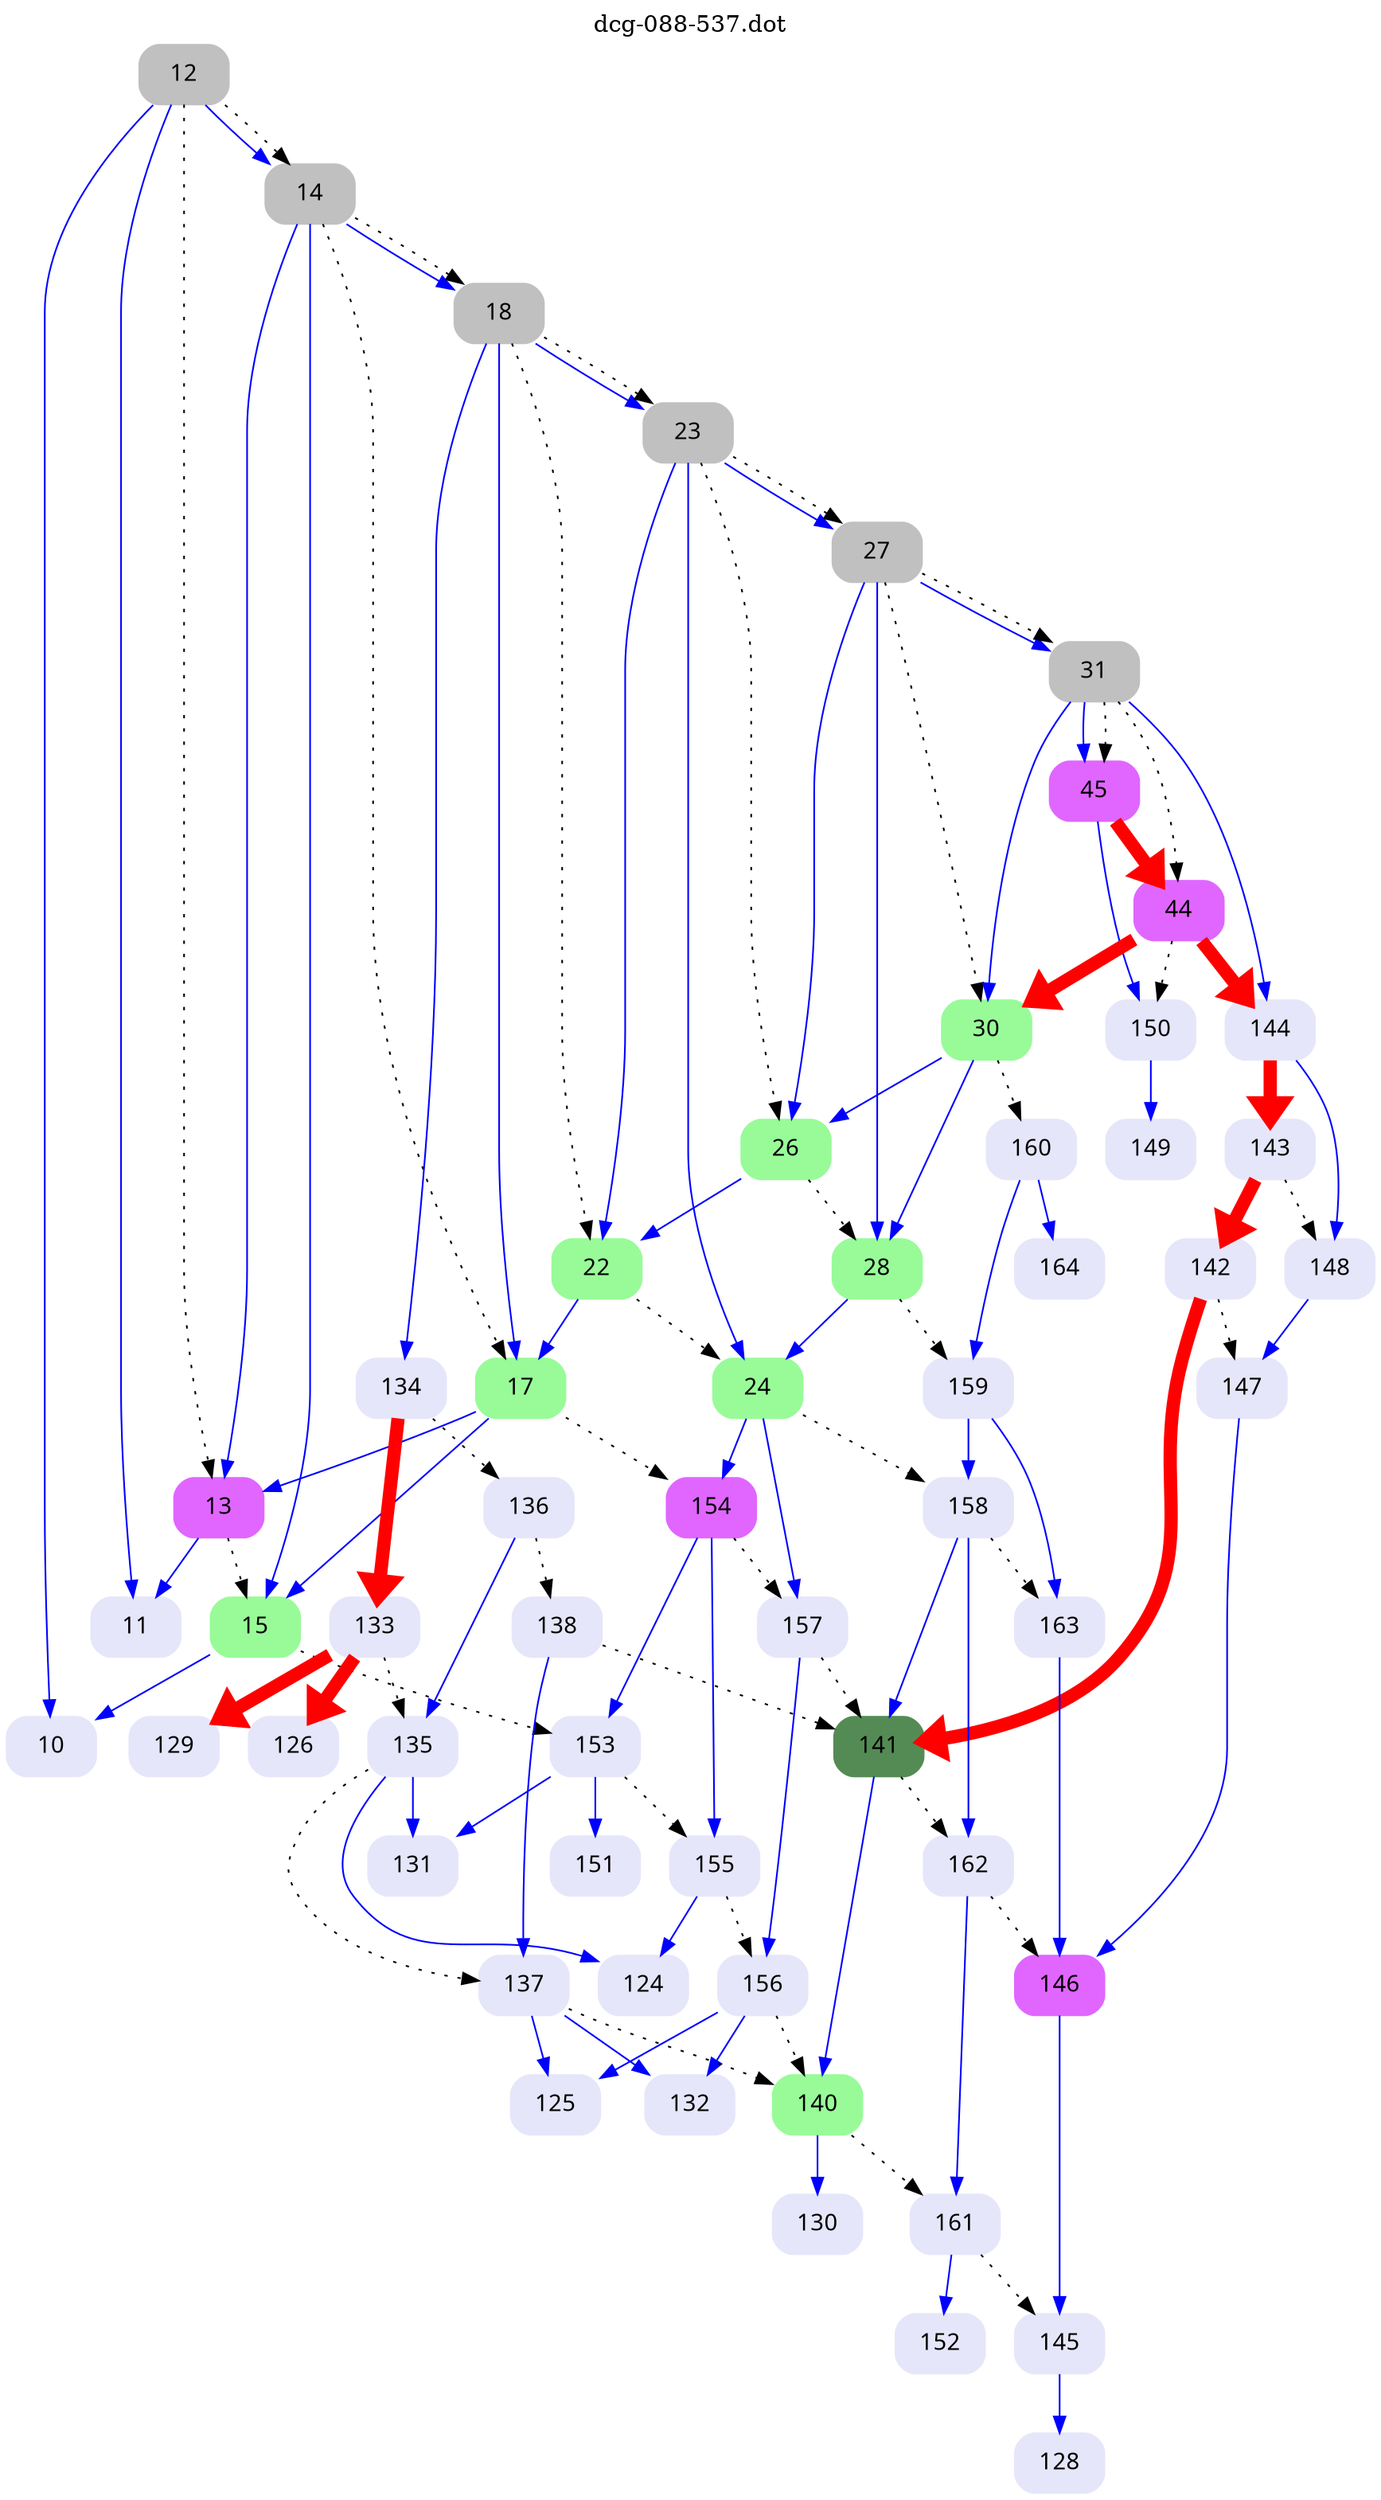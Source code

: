 digraph dcg_88 {
  labelloc="t";
  label="dcg-088-537.dot";
  node [fontname="sans-serif"];
  node [shape=box style="rounded,filled"];
  n12 [label="12" color=grey];
  n12 -> n11 [color=blue penwidth=1];
  n12 -> n10 [color=blue penwidth=1];
  n12 -> n14 [color=blue penwidth=1];
  n12 -> n13 [style=dotted,label=""];
  n12 -> n14 [style=dotted,label=""];
  n14 [label="14" color=grey];
  n14 -> n13 [color=blue penwidth=1];
  n14 -> n15 [color=blue penwidth=1];
  n14 -> n18 [color=blue penwidth=1];
  n14 -> n17 [style=dotted,label=""];
  n14 -> n18 [style=dotted,label=""];
  n18 [label="18" color=grey];
  n18 -> n17 [color=blue penwidth=1];
  n18 -> n134 [color=blue penwidth=1];
  n18 -> n23 [color=blue penwidth=1];
  n18 -> n22 [style=dotted,label=""];
  n18 -> n23 [style=dotted,label=""];
  n23 [label="23" color=grey];
  n23 -> n22 [color=blue penwidth=1];
  n23 -> n24 [color=blue penwidth=1];
  n23 -> n27 [color=blue penwidth=1];
  n23 -> n26 [style=dotted,label=""];
  n23 -> n27 [style=dotted,label=""];
  n27 [label="27" color=grey];
  n27 -> n26 [color=blue penwidth=1];
  n27 -> n28 [color=blue penwidth=1];
  n27 -> n31 [color=blue penwidth=1];
  n27 -> n30 [style=dotted,label=""];
  n27 -> n31 [style=dotted,label=""];
  n31 [label="31" color=grey];
  n31 -> n30 [color=blue penwidth=1];
  n31 -> n144 [color=blue penwidth=1];
  n31 -> n45 [color=blue penwidth=1];
  n31 -> n44 [style=dotted,label=""];
  n31 -> n45 [style=dotted,label=""];
  n45 [label="45" color=mediumorchid1];
  n45 -> n44 [color=red penwidth=8];
  n45 -> n150 [color=blue penwidth=1];
  n150 [label="150" color=lavender];
  n150 -> n149 [color=blue penwidth=1];
  n149 [label="149" color=lavender];
  n44 [label="44" color=mediumorchid1];
  n44 -> n30 [color=red penwidth=8];
  n44 -> n144 [color=red penwidth=8];
  n44 -> n150 [style=dotted,label=""];
  n144 [label="144" color=lavender];
  n144 -> n143 [color=red penwidth=8];
  n144 -> n148 [color=blue penwidth=1];
  n148 [label="148" color=lavender];
  n148 -> n147 [color=blue penwidth=1];
  n147 [label="147" color=lavender];
  n147 -> n146 [color=blue penwidth=1];
  n146 [label="146" color=mediumorchid1];
  n146 -> n145 [color=blue penwidth=1];
  n145 [label="145" color=lavender];
  n145 -> n128 [color=blue penwidth=1];
  n128 [label="128" color=lavender];
  n143 [label="143" color=lavender];
  n143 -> n142 [color=red penwidth=8];
  n143 -> n148 [style=dotted,label=""];
  n142 [label="142" color=lavender];
  n142 -> n141 [color=red penwidth=8];
  n142 -> n147 [style=dotted,label=""];
  n141 [label="141" color=palegreen4];
  n141 -> n140 [color=blue penwidth=1];
  n141 -> n162 [style=dotted,label=""];
  n140 [label="140" color=palegreen];
  n140 -> n130 [color=blue penwidth=1];
  n140 -> n161 [style=dotted,label=""];
  n130 [label="130" color=lavender];
  n161 [label="161" color=lavender];
  n161 -> n152 [color=blue penwidth=1];
  n161 -> n145 [style=dotted,label=""];
  n152 [label="152" color=lavender];
  n162 [label="162" color=lavender];
  n162 -> n161 [color=blue penwidth=1];
  n162 -> n146 [style=dotted,label=""];
  n30 [label="30" color=palegreen];
  n30 -> n26 [color=blue penwidth=1];
  n30 -> n28 [color=blue penwidth=1];
  n30 -> n160 [style=dotted,label=""];
  n28 [label="28" color=palegreen];
  n28 -> n24 [color=blue penwidth=1];
  n28 -> n159 [style=dotted,label=""];
  n24 [label="24" color=palegreen];
  n24 -> n154 [color=blue penwidth=1];
  n24 -> n157 [color=blue penwidth=1];
  n24 -> n158 [style=dotted,label=""];
  n157 [label="157" color=lavender];
  n157 -> n156 [color=blue penwidth=1];
  n157 -> n141 [style=dotted,label=""];
  n156 [label="156" color=lavender];
  n156 -> n132 [color=blue penwidth=1];
  n156 -> n125 [color=blue penwidth=1];
  n156 -> n140 [style=dotted,label=""];
  n125 [label="125" color=lavender];
  n132 [label="132" color=lavender];
  n154 [label="154" color=mediumorchid1];
  n154 -> n153 [color=blue penwidth=1];
  n154 -> n155 [color=blue penwidth=1];
  n154 -> n157 [style=dotted,label=""];
  n155 [label="155" color=lavender];
  n155 -> n124 [color=blue penwidth=1];
  n155 -> n156 [style=dotted,label=""];
  n124 [label="124" color=lavender];
  n153 [label="153" color=lavender];
  n153 -> n151 [color=blue penwidth=1];
  n153 -> n131 [color=blue penwidth=1];
  n153 -> n155 [style=dotted,label=""];
  n131 [label="131" color=lavender];
  n151 [label="151" color=lavender];
  n158 [label="158" color=lavender];
  n158 -> n141 [color=blue penwidth=1];
  n158 -> n162 [color=blue penwidth=1];
  n158 -> n163 [style=dotted,label=""];
  n163 [label="163" color=lavender];
  n163 -> n146 [color=blue penwidth=1];
  n159 [label="159" color=lavender];
  n159 -> n158 [color=blue penwidth=1];
  n159 -> n163 [color=blue penwidth=1];
  n26 [label="26" color=palegreen];
  n26 -> n22 [color=blue penwidth=1];
  n26 -> n28 [style=dotted,label=""];
  n22 [label="22" color=palegreen];
  n22 -> n17 [color=blue penwidth=1];
  n22 -> n24 [style=dotted,label=""];
  n17 [label="17" color=palegreen];
  n17 -> n13 [color=blue penwidth=1];
  n17 -> n15 [color=blue penwidth=1];
  n17 -> n154 [style=dotted,label=""];
  n15 [label="15" color=palegreen];
  n15 -> n10 [color=blue penwidth=1];
  n15 -> n153 [style=dotted,label=""];
  n10 [label="10" color=lavender];
  n13 [label="13" color=mediumorchid1];
  n13 -> n11 [color=blue penwidth=1];
  n13 -> n15 [style=dotted,label=""];
  n11 [label="11" color=lavender];
  n160 [label="160" color=lavender];
  n160 -> n159 [color=blue penwidth=1];
  n160 -> n164 [color=blue penwidth=1];
  n164 [label="164" color=lavender];
  n134 [label="134" color=lavender];
  n134 -> n133 [color=red penwidth=8];
  n134 -> n136 [style=dotted,label=""];
  n133 [label="133" color=lavender];
  n133 -> n129 [color=red penwidth=8];
  n133 -> n126 [color=red penwidth=8];
  n133 -> n135 [style=dotted,label=""];
  n126 [label="126" color=lavender];
  n129 [label="129" color=lavender];
  n135 [label="135" color=lavender];
  n135 -> n131 [color=blue penwidth=1];
  n135 -> n124 [color=blue penwidth=1];
  n135 -> n137 [style=dotted,label=""];
  n137 [label="137" color=lavender];
  n137 -> n132 [color=blue penwidth=1];
  n137 -> n125 [color=blue penwidth=1];
  n137 -> n140 [style=dotted,label=""];
  n136 [label="136" color=lavender];
  n136 -> n135 [color=blue penwidth=1];
  n136 -> n138 [style=dotted,label=""];
  n138 [label="138" color=lavender];
  n138 -> n137 [color=blue penwidth=1];
  n138 -> n141 [style=dotted,label=""];
}
